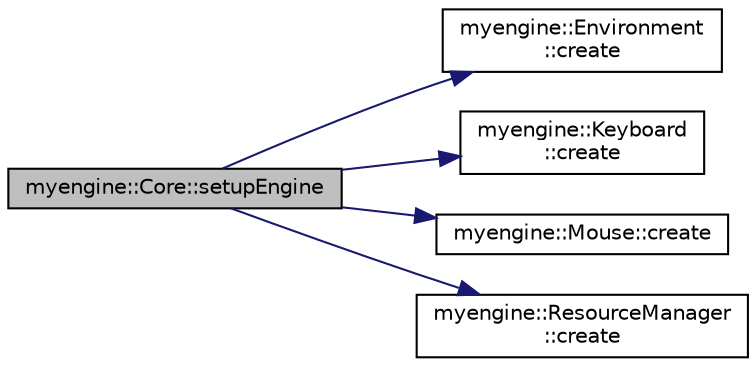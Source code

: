 digraph "myengine::Core::setupEngine"
{
 // LATEX_PDF_SIZE
  edge [fontname="Helvetica",fontsize="10",labelfontname="Helvetica",labelfontsize="10"];
  node [fontname="Helvetica",fontsize="10",shape=record];
  rankdir="LR";
  Node1 [label="myengine::Core::setupEngine",height=0.2,width=0.4,color="black", fillcolor="grey75", style="filled", fontcolor="black",tooltip="Sets up the engine."];
  Node1 -> Node2 [color="midnightblue",fontsize="10",style="solid",fontname="Helvetica"];
  Node2 [label="myengine::Environment\l::create",height=0.2,width=0.4,color="black", fillcolor="white", style="filled",URL="$structmyengine_1_1_environment.html#a2eec7ae6dae192b31e7801134814497b",tooltip="Creates the environment."];
  Node1 -> Node3 [color="midnightblue",fontsize="10",style="solid",fontname="Helvetica"];
  Node3 [label="myengine::Keyboard\l::create",height=0.2,width=0.4,color="black", fillcolor="white", style="filled",URL="$structmyengine_1_1_keyboard.html#aa40ec20eb114d14a8a7f3259da761c3a",tooltip="Creates the keyboard."];
  Node1 -> Node4 [color="midnightblue",fontsize="10",style="solid",fontname="Helvetica"];
  Node4 [label="myengine::Mouse::create",height=0.2,width=0.4,color="black", fillcolor="white", style="filled",URL="$structmyengine_1_1_mouse.html#a1ea4703d63edd211342db008bb6cfbef",tooltip="Creates the mouse."];
  Node1 -> Node5 [color="midnightblue",fontsize="10",style="solid",fontname="Helvetica"];
  Node5 [label="myengine::ResourceManager\l::create",height=0.2,width=0.4,color="black", fillcolor="white", style="filled",URL="$structmyengine_1_1_resource_manager.html#a106a4f5480e978c61e4065c6a4195651",tooltip="Creates the resource manager."];
}
